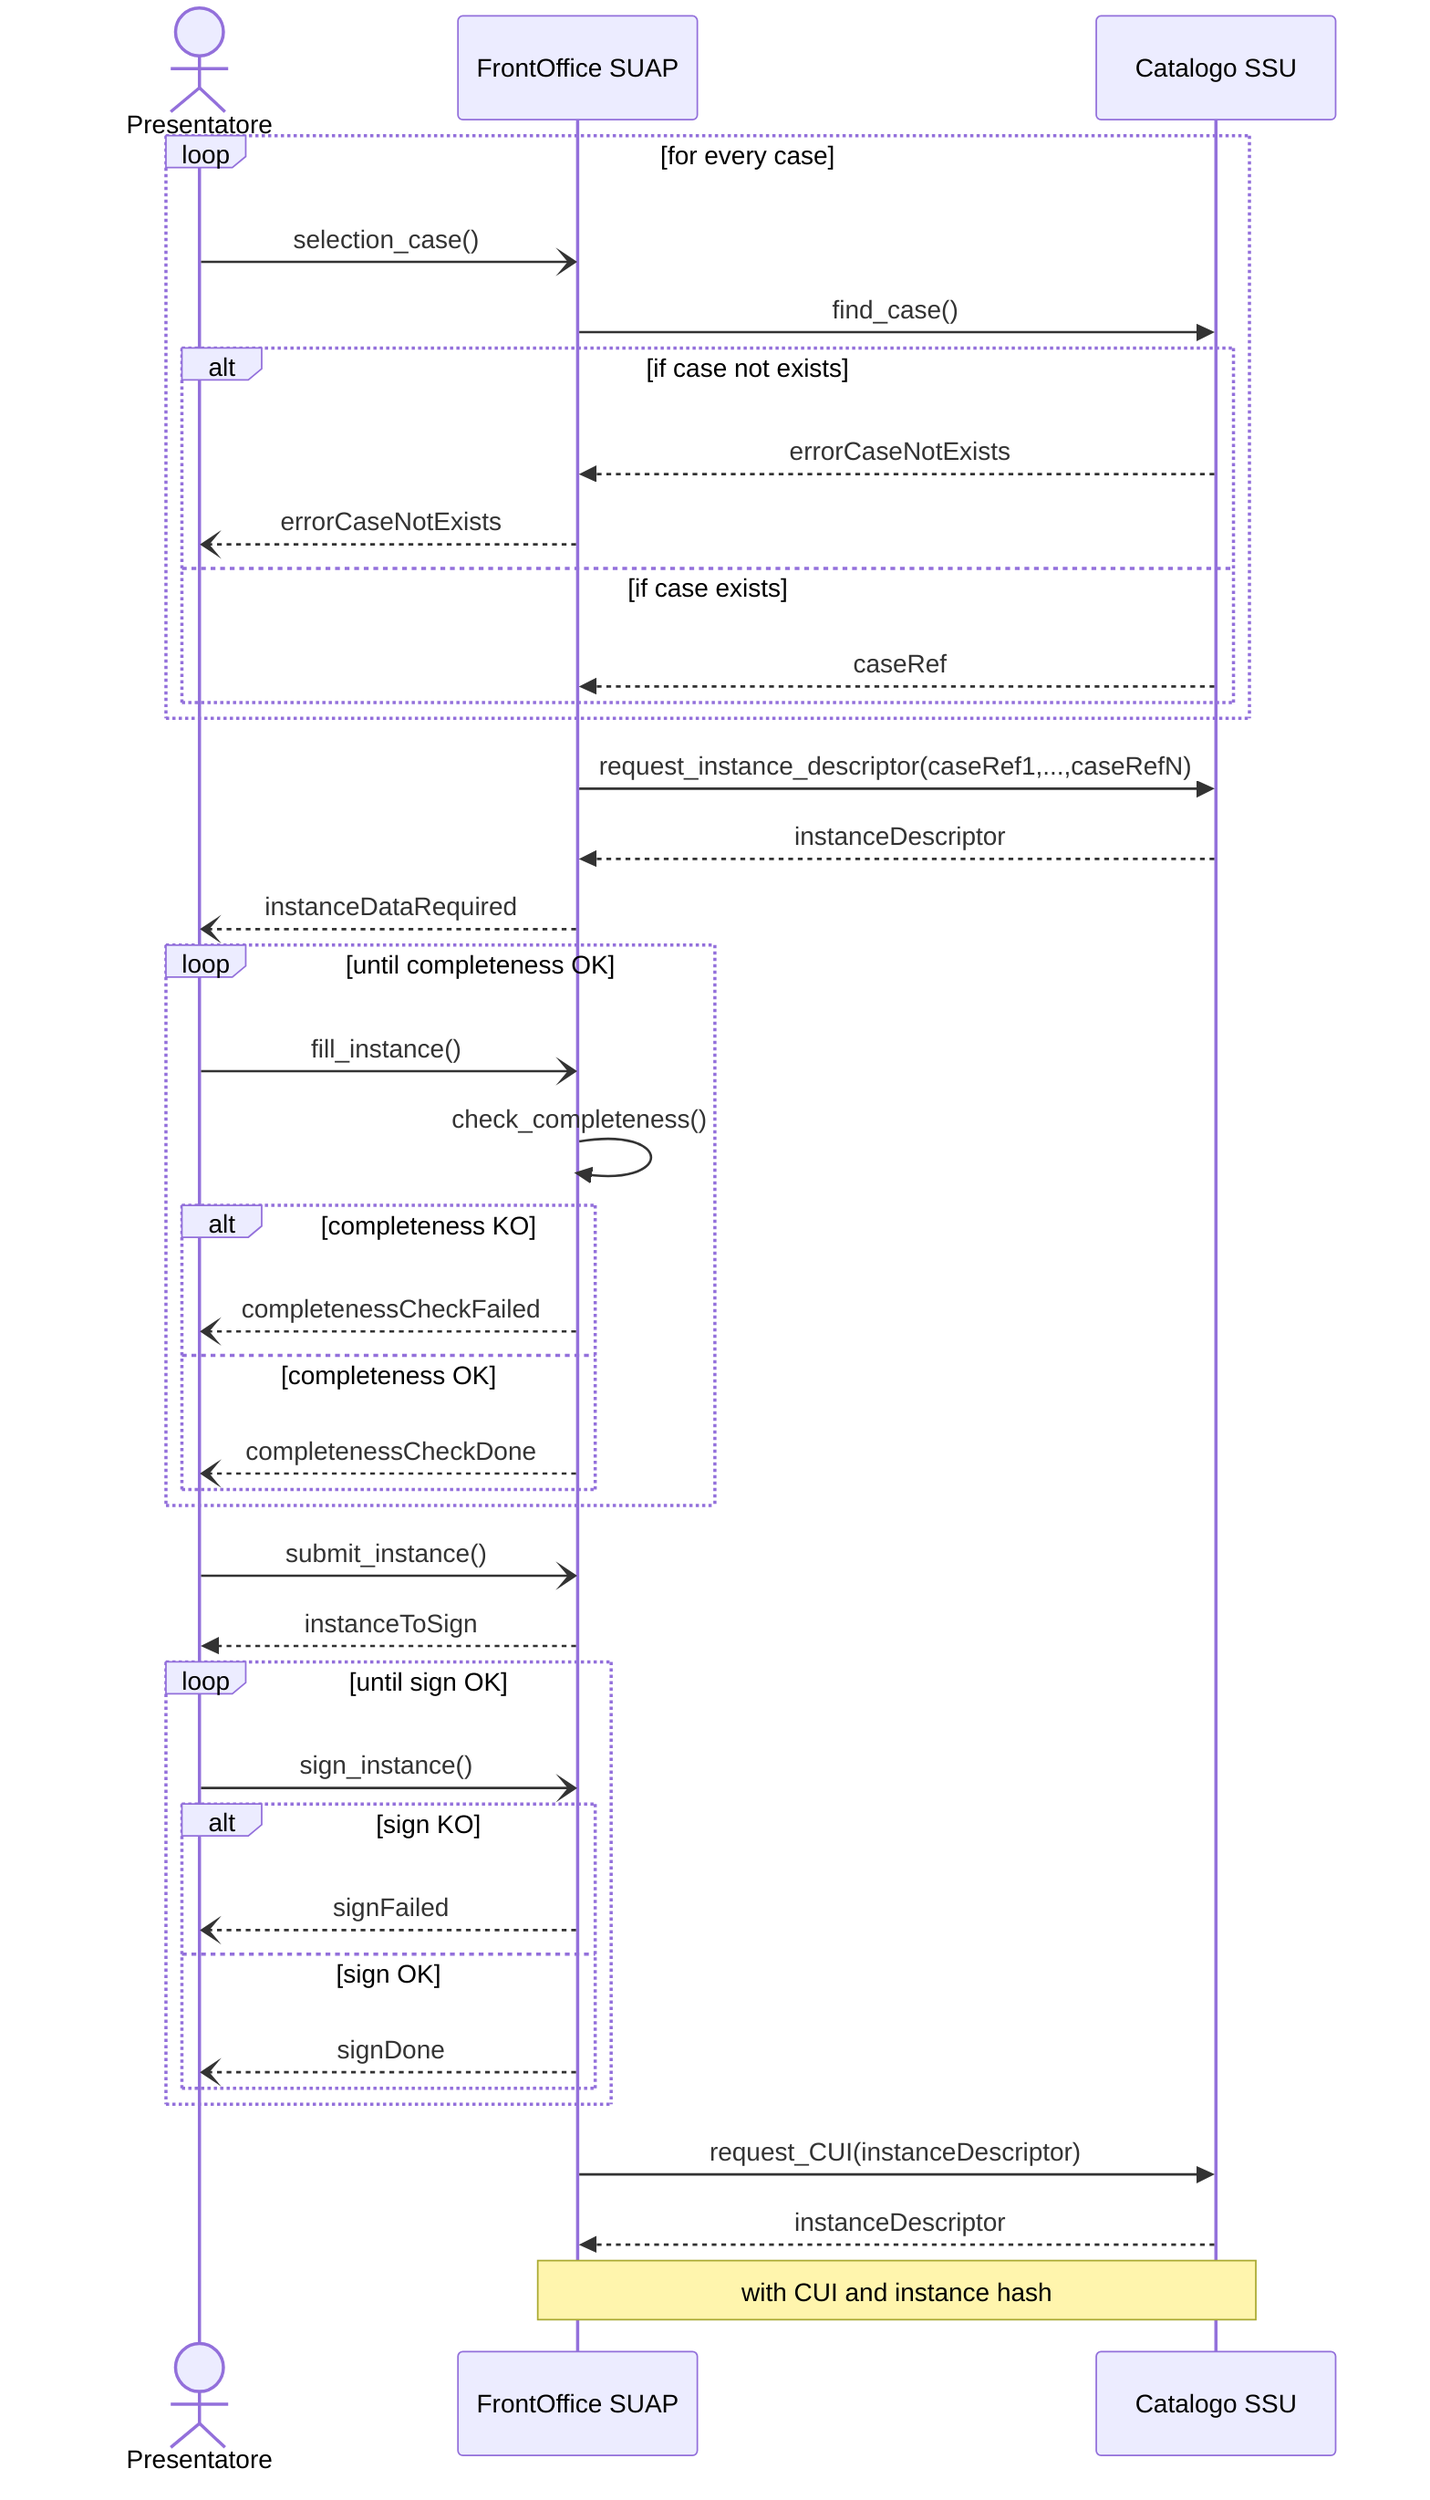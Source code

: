 sequenceDiagram
actor P as Presentatore
participant F as FrontOffice SUAP
participant C as Catalogo SSU   

    loop for every case
     
        P -) F: selection_case()     
        F ->> C: find_case()
        alt if case not exists
            C -->> F: errorCaseNotExists
            F --) P: errorCaseNotExists
        else if case exists
            C -->> F: caseRef
            
                         
        end
    end
    F ->> C: request_instance_descriptor(caseRef1,...,caseRefN) 
    C -->> F: instanceDescriptor
    F --) P: instanceDataRequired
  
    loop  until completeness OK
        P -) F:  fill_instance()

        F ->> F: check_completeness()
        alt completeness KO
            F --) P: completenessCheckFailed
        else completeness OK
            F --) P: completenessCheckDone
        end
    end
    P -) F:  submit_instance()
    F -->> P: instanceToSign
    loop  until sign OK
         P -) F:  sign_instance()
         alt sign KO
            F --) P: signFailed
        else sign OK
            F --) P: signDone
        end
    end
    
    F ->> C: request_CUI(instanceDescriptor)
    C -->> F: instanceDescriptor
    note over F,C: with CUI and instance hash